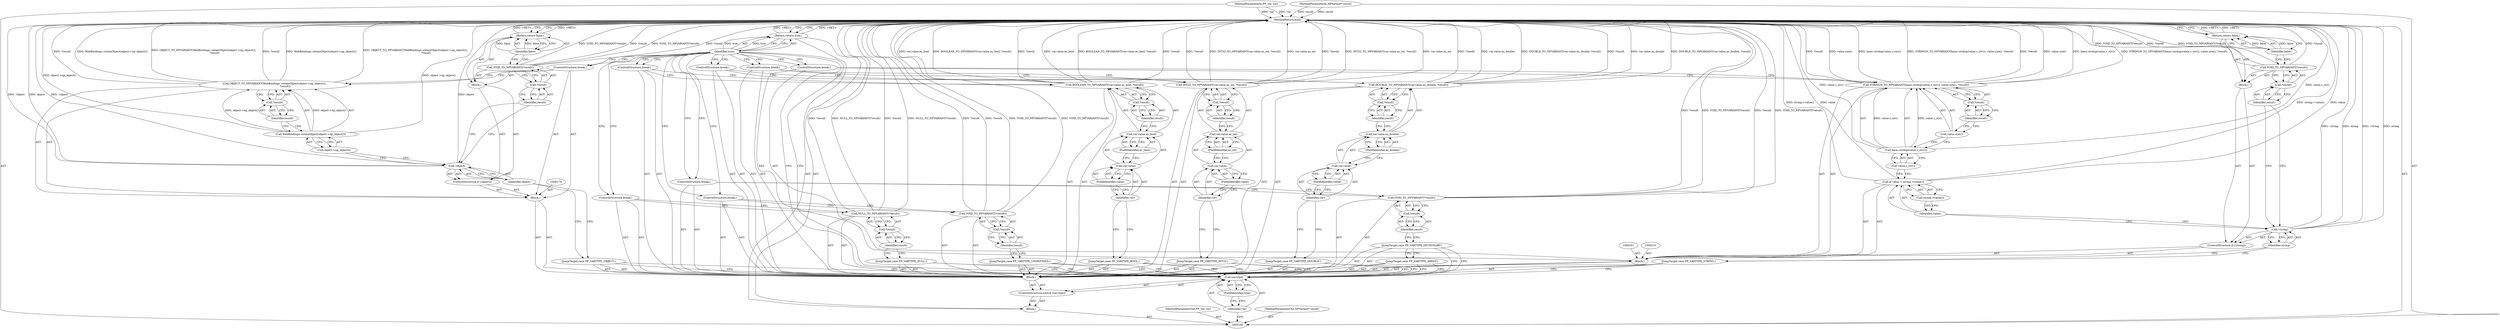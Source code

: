 digraph "1_Chrome_bf04ad0dae9f4f479f90fd2b38f634ffbaf434b4" {
"1000198" [label="(MethodReturn,bool)"];
"1000101" [label="(MethodParameterIn,PP_Var var)"];
"1000280" [label="(MethodParameterOut,PP_Var var)"];
"1000102" [label="(MethodParameterIn,NPVariant* result)"];
"1000281" [label="(MethodParameterOut,NPVariant* result)"];
"1000103" [label="(Block,)"];
"1000121" [label="(Call,var.value.as_bool)"];
"1000122" [label="(Call,var.value)"];
"1000123" [label="(Identifier,var)"];
"1000124" [label="(FieldIdentifier,value)"];
"1000125" [label="(FieldIdentifier,as_bool)"];
"1000126" [label="(Call,*result)"];
"1000127" [label="(Identifier,result)"];
"1000120" [label="(Call,BOOLEAN_TO_NPVARIANT(var.value.as_bool, *result))"];
"1000128" [label="(ControlStructure,break;)"];
"1000129" [label="(JumpTarget,case PP_VARTYPE_INT32:)"];
"1000131" [label="(Call,var.value.as_int)"];
"1000132" [label="(Call,var.value)"];
"1000133" [label="(Identifier,var)"];
"1000134" [label="(FieldIdentifier,value)"];
"1000135" [label="(FieldIdentifier,as_int)"];
"1000136" [label="(Call,*result)"];
"1000137" [label="(Identifier,result)"];
"1000130" [label="(Call,INT32_TO_NPVARIANT(var.value.as_int, *result))"];
"1000138" [label="(ControlStructure,break;)"];
"1000139" [label="(JumpTarget,case PP_VARTYPE_DOUBLE:)"];
"1000141" [label="(Call,var.value.as_double)"];
"1000142" [label="(Call,var.value)"];
"1000143" [label="(Identifier,var)"];
"1000144" [label="(FieldIdentifier,value)"];
"1000145" [label="(FieldIdentifier,as_double)"];
"1000146" [label="(Call,*result)"];
"1000147" [label="(Identifier,result)"];
"1000140" [label="(Call,DOUBLE_TO_NPVARIANT(var.value.as_double, *result))"];
"1000148" [label="(ControlStructure,break;)"];
"1000149" [label="(JumpTarget,case PP_VARTYPE_STRING:)"];
"1000105" [label="(Call,var.type)"];
"1000106" [label="(Identifier,var)"];
"1000107" [label="(FieldIdentifier,type)"];
"1000104" [label="(ControlStructure,switch (var.type))"];
"1000108" [label="(Block,)"];
"1000153" [label="(Call,!string)"];
"1000154" [label="(Identifier,string)"];
"1000155" [label="(Block,)"];
"1000152" [label="(ControlStructure,if (!string))"];
"1000157" [label="(Call,*result)"];
"1000158" [label="(Identifier,result)"];
"1000156" [label="(Call,VOID_TO_NPVARIANT(*result))"];
"1000160" [label="(Identifier,false)"];
"1000159" [label="(Return,return false;)"];
"1000162" [label="(Call,& value = string->value())"];
"1000163" [label="(Identifier,value)"];
"1000164" [label="(Call,string->value())"];
"1000150" [label="(Block,)"];
"1000166" [label="(Call,base::strdup(value.c_str()))"];
"1000167" [label="(Call,value.c_str())"];
"1000168" [label="(Call,value.size())"];
"1000165" [label="(Call,STRINGN_TO_NPVARIANT(base::strdup(value.c_str()), value.size(), *result))"];
"1000169" [label="(Call,*result)"];
"1000170" [label="(Identifier,result)"];
"1000171" [label="(ControlStructure,break;)"];
"1000172" [label="(JumpTarget,case PP_VARTYPE_OBJECT:)"];
"1000173" [label="(Block,)"];
"1000109" [label="(JumpTarget,case PP_VARTYPE_UNDEFINED:)"];
"1000176" [label="(Call,!object)"];
"1000177" [label="(Identifier,object)"];
"1000178" [label="(Block,)"];
"1000175" [label="(ControlStructure,if (!object))"];
"1000180" [label="(Call,*result)"];
"1000181" [label="(Identifier,result)"];
"1000179" [label="(Call,VOID_TO_NPVARIANT(*result))"];
"1000183" [label="(Identifier,false)"];
"1000182" [label="(Return,return false;)"];
"1000185" [label="(Call,WebBindings::retainObject(object->np_object()))"];
"1000186" [label="(Call,object->np_object())"];
"1000184" [label="(Call,OBJECT_TO_NPVARIANT(WebBindings::retainObject(object->np_object()),\n                          *result))"];
"1000187" [label="(Call,*result)"];
"1000188" [label="(Identifier,result)"];
"1000189" [label="(ControlStructure,break;)"];
"1000190" [label="(JumpTarget,case PP_VARTYPE_ARRAY:)"];
"1000191" [label="(JumpTarget,case PP_VARTYPE_DICTIONARY:)"];
"1000111" [label="(Call,*result)"];
"1000112" [label="(Identifier,result)"];
"1000110" [label="(Call,VOID_TO_NPVARIANT(*result))"];
"1000193" [label="(Call,*result)"];
"1000194" [label="(Identifier,result)"];
"1000192" [label="(Call,VOID_TO_NPVARIANT(*result))"];
"1000195" [label="(ControlStructure,break;)"];
"1000196" [label="(Return,return true;)"];
"1000197" [label="(Identifier,true)"];
"1000113" [label="(ControlStructure,break;)"];
"1000114" [label="(JumpTarget,case PP_VARTYPE_NULL:)"];
"1000116" [label="(Call,*result)"];
"1000117" [label="(Identifier,result)"];
"1000115" [label="(Call,NULL_TO_NPVARIANT(*result))"];
"1000118" [label="(ControlStructure,break;)"];
"1000119" [label="(JumpTarget,case PP_VARTYPE_BOOL:)"];
"1000198" -> "1000100"  [label="AST: "];
"1000198" -> "1000159"  [label="CFG: "];
"1000198" -> "1000182"  [label="CFG: "];
"1000198" -> "1000196"  [label="CFG: "];
"1000196" -> "1000198"  [label="DDG: <RET>"];
"1000184" -> "1000198"  [label="DDG: *result"];
"1000184" -> "1000198"  [label="DDG: WebBindings::retainObject(object->np_object())"];
"1000184" -> "1000198"  [label="DDG: OBJECT_TO_NPVARIANT(WebBindings::retainObject(object->np_object()),\n                          *result)"];
"1000165" -> "1000198"  [label="DDG: *result"];
"1000165" -> "1000198"  [label="DDG: value.size()"];
"1000165" -> "1000198"  [label="DDG: base::strdup(value.c_str())"];
"1000165" -> "1000198"  [label="DDG: STRINGN_TO_NPVARIANT(base::strdup(value.c_str()), value.size(), *result)"];
"1000156" -> "1000198"  [label="DDG: *result"];
"1000156" -> "1000198"  [label="DDG: VOID_TO_NPVARIANT(*result)"];
"1000179" -> "1000198"  [label="DDG: VOID_TO_NPVARIANT(*result)"];
"1000179" -> "1000198"  [label="DDG: *result"];
"1000140" -> "1000198"  [label="DDG: var.value.as_double"];
"1000140" -> "1000198"  [label="DDG: DOUBLE_TO_NPVARIANT(var.value.as_double, *result)"];
"1000140" -> "1000198"  [label="DDG: *result"];
"1000166" -> "1000198"  [label="DDG: value.c_str()"];
"1000176" -> "1000198"  [label="DDG: !object"];
"1000176" -> "1000198"  [label="DDG: object"];
"1000153" -> "1000198"  [label="DDG: !string"];
"1000153" -> "1000198"  [label="DDG: string"];
"1000102" -> "1000198"  [label="DDG: result"];
"1000130" -> "1000198"  [label="DDG: *result"];
"1000130" -> "1000198"  [label="DDG: INT32_TO_NPVARIANT(var.value.as_int, *result)"];
"1000130" -> "1000198"  [label="DDG: var.value.as_int"];
"1000162" -> "1000198"  [label="DDG: string->value()"];
"1000162" -> "1000198"  [label="DDG: value"];
"1000185" -> "1000198"  [label="DDG: object->np_object()"];
"1000120" -> "1000198"  [label="DDG: *result"];
"1000120" -> "1000198"  [label="DDG: var.value.as_bool"];
"1000120" -> "1000198"  [label="DDG: BOOLEAN_TO_NPVARIANT(var.value.as_bool, *result)"];
"1000115" -> "1000198"  [label="DDG: NULL_TO_NPVARIANT(*result)"];
"1000115" -> "1000198"  [label="DDG: *result"];
"1000192" -> "1000198"  [label="DDG: *result"];
"1000192" -> "1000198"  [label="DDG: VOID_TO_NPVARIANT(*result)"];
"1000101" -> "1000198"  [label="DDG: var"];
"1000110" -> "1000198"  [label="DDG: VOID_TO_NPVARIANT(*result)"];
"1000110" -> "1000198"  [label="DDG: *result"];
"1000159" -> "1000198"  [label="DDG: <RET>"];
"1000182" -> "1000198"  [label="DDG: <RET>"];
"1000101" -> "1000100"  [label="AST: "];
"1000101" -> "1000198"  [label="DDG: var"];
"1000280" -> "1000100"  [label="AST: "];
"1000102" -> "1000100"  [label="AST: "];
"1000102" -> "1000198"  [label="DDG: result"];
"1000281" -> "1000100"  [label="AST: "];
"1000103" -> "1000100"  [label="AST: "];
"1000104" -> "1000103"  [label="AST: "];
"1000196" -> "1000103"  [label="AST: "];
"1000121" -> "1000120"  [label="AST: "];
"1000121" -> "1000125"  [label="CFG: "];
"1000122" -> "1000121"  [label="AST: "];
"1000125" -> "1000121"  [label="AST: "];
"1000127" -> "1000121"  [label="CFG: "];
"1000122" -> "1000121"  [label="AST: "];
"1000122" -> "1000124"  [label="CFG: "];
"1000123" -> "1000122"  [label="AST: "];
"1000124" -> "1000122"  [label="AST: "];
"1000125" -> "1000122"  [label="CFG: "];
"1000123" -> "1000122"  [label="AST: "];
"1000123" -> "1000119"  [label="CFG: "];
"1000124" -> "1000123"  [label="CFG: "];
"1000124" -> "1000122"  [label="AST: "];
"1000124" -> "1000123"  [label="CFG: "];
"1000122" -> "1000124"  [label="CFG: "];
"1000125" -> "1000121"  [label="AST: "];
"1000125" -> "1000122"  [label="CFG: "];
"1000121" -> "1000125"  [label="CFG: "];
"1000126" -> "1000120"  [label="AST: "];
"1000126" -> "1000127"  [label="CFG: "];
"1000127" -> "1000126"  [label="AST: "];
"1000120" -> "1000126"  [label="CFG: "];
"1000127" -> "1000126"  [label="AST: "];
"1000127" -> "1000121"  [label="CFG: "];
"1000126" -> "1000127"  [label="CFG: "];
"1000120" -> "1000108"  [label="AST: "];
"1000120" -> "1000126"  [label="CFG: "];
"1000121" -> "1000120"  [label="AST: "];
"1000126" -> "1000120"  [label="AST: "];
"1000128" -> "1000120"  [label="CFG: "];
"1000120" -> "1000198"  [label="DDG: *result"];
"1000120" -> "1000198"  [label="DDG: var.value.as_bool"];
"1000120" -> "1000198"  [label="DDG: BOOLEAN_TO_NPVARIANT(var.value.as_bool, *result)"];
"1000128" -> "1000108"  [label="AST: "];
"1000128" -> "1000120"  [label="CFG: "];
"1000197" -> "1000128"  [label="CFG: "];
"1000129" -> "1000108"  [label="AST: "];
"1000129" -> "1000105"  [label="CFG: "];
"1000133" -> "1000129"  [label="CFG: "];
"1000131" -> "1000130"  [label="AST: "];
"1000131" -> "1000135"  [label="CFG: "];
"1000132" -> "1000131"  [label="AST: "];
"1000135" -> "1000131"  [label="AST: "];
"1000137" -> "1000131"  [label="CFG: "];
"1000132" -> "1000131"  [label="AST: "];
"1000132" -> "1000134"  [label="CFG: "];
"1000133" -> "1000132"  [label="AST: "];
"1000134" -> "1000132"  [label="AST: "];
"1000135" -> "1000132"  [label="CFG: "];
"1000133" -> "1000132"  [label="AST: "];
"1000133" -> "1000129"  [label="CFG: "];
"1000134" -> "1000133"  [label="CFG: "];
"1000134" -> "1000132"  [label="AST: "];
"1000134" -> "1000133"  [label="CFG: "];
"1000132" -> "1000134"  [label="CFG: "];
"1000135" -> "1000131"  [label="AST: "];
"1000135" -> "1000132"  [label="CFG: "];
"1000131" -> "1000135"  [label="CFG: "];
"1000136" -> "1000130"  [label="AST: "];
"1000136" -> "1000137"  [label="CFG: "];
"1000137" -> "1000136"  [label="AST: "];
"1000130" -> "1000136"  [label="CFG: "];
"1000137" -> "1000136"  [label="AST: "];
"1000137" -> "1000131"  [label="CFG: "];
"1000136" -> "1000137"  [label="CFG: "];
"1000130" -> "1000108"  [label="AST: "];
"1000130" -> "1000136"  [label="CFG: "];
"1000131" -> "1000130"  [label="AST: "];
"1000136" -> "1000130"  [label="AST: "];
"1000138" -> "1000130"  [label="CFG: "];
"1000130" -> "1000198"  [label="DDG: *result"];
"1000130" -> "1000198"  [label="DDG: INT32_TO_NPVARIANT(var.value.as_int, *result)"];
"1000130" -> "1000198"  [label="DDG: var.value.as_int"];
"1000138" -> "1000108"  [label="AST: "];
"1000138" -> "1000130"  [label="CFG: "];
"1000197" -> "1000138"  [label="CFG: "];
"1000139" -> "1000108"  [label="AST: "];
"1000139" -> "1000105"  [label="CFG: "];
"1000143" -> "1000139"  [label="CFG: "];
"1000141" -> "1000140"  [label="AST: "];
"1000141" -> "1000145"  [label="CFG: "];
"1000142" -> "1000141"  [label="AST: "];
"1000145" -> "1000141"  [label="AST: "];
"1000147" -> "1000141"  [label="CFG: "];
"1000142" -> "1000141"  [label="AST: "];
"1000142" -> "1000144"  [label="CFG: "];
"1000143" -> "1000142"  [label="AST: "];
"1000144" -> "1000142"  [label="AST: "];
"1000145" -> "1000142"  [label="CFG: "];
"1000143" -> "1000142"  [label="AST: "];
"1000143" -> "1000139"  [label="CFG: "];
"1000144" -> "1000143"  [label="CFG: "];
"1000144" -> "1000142"  [label="AST: "];
"1000144" -> "1000143"  [label="CFG: "];
"1000142" -> "1000144"  [label="CFG: "];
"1000145" -> "1000141"  [label="AST: "];
"1000145" -> "1000142"  [label="CFG: "];
"1000141" -> "1000145"  [label="CFG: "];
"1000146" -> "1000140"  [label="AST: "];
"1000146" -> "1000147"  [label="CFG: "];
"1000147" -> "1000146"  [label="AST: "];
"1000140" -> "1000146"  [label="CFG: "];
"1000147" -> "1000146"  [label="AST: "];
"1000147" -> "1000141"  [label="CFG: "];
"1000146" -> "1000147"  [label="CFG: "];
"1000140" -> "1000108"  [label="AST: "];
"1000140" -> "1000146"  [label="CFG: "];
"1000141" -> "1000140"  [label="AST: "];
"1000146" -> "1000140"  [label="AST: "];
"1000148" -> "1000140"  [label="CFG: "];
"1000140" -> "1000198"  [label="DDG: var.value.as_double"];
"1000140" -> "1000198"  [label="DDG: DOUBLE_TO_NPVARIANT(var.value.as_double, *result)"];
"1000140" -> "1000198"  [label="DDG: *result"];
"1000148" -> "1000108"  [label="AST: "];
"1000148" -> "1000140"  [label="CFG: "];
"1000197" -> "1000148"  [label="CFG: "];
"1000149" -> "1000108"  [label="AST: "];
"1000149" -> "1000105"  [label="CFG: "];
"1000154" -> "1000149"  [label="CFG: "];
"1000105" -> "1000104"  [label="AST: "];
"1000105" -> "1000107"  [label="CFG: "];
"1000106" -> "1000105"  [label="AST: "];
"1000107" -> "1000105"  [label="AST: "];
"1000109" -> "1000105"  [label="CFG: "];
"1000114" -> "1000105"  [label="CFG: "];
"1000119" -> "1000105"  [label="CFG: "];
"1000129" -> "1000105"  [label="CFG: "];
"1000139" -> "1000105"  [label="CFG: "];
"1000149" -> "1000105"  [label="CFG: "];
"1000172" -> "1000105"  [label="CFG: "];
"1000190" -> "1000105"  [label="CFG: "];
"1000191" -> "1000105"  [label="CFG: "];
"1000197" -> "1000105"  [label="CFG: "];
"1000106" -> "1000105"  [label="AST: "];
"1000106" -> "1000100"  [label="CFG: "];
"1000107" -> "1000106"  [label="CFG: "];
"1000107" -> "1000105"  [label="AST: "];
"1000107" -> "1000106"  [label="CFG: "];
"1000105" -> "1000107"  [label="CFG: "];
"1000104" -> "1000103"  [label="AST: "];
"1000105" -> "1000104"  [label="AST: "];
"1000108" -> "1000104"  [label="AST: "];
"1000108" -> "1000104"  [label="AST: "];
"1000109" -> "1000108"  [label="AST: "];
"1000110" -> "1000108"  [label="AST: "];
"1000113" -> "1000108"  [label="AST: "];
"1000114" -> "1000108"  [label="AST: "];
"1000115" -> "1000108"  [label="AST: "];
"1000118" -> "1000108"  [label="AST: "];
"1000119" -> "1000108"  [label="AST: "];
"1000120" -> "1000108"  [label="AST: "];
"1000128" -> "1000108"  [label="AST: "];
"1000129" -> "1000108"  [label="AST: "];
"1000130" -> "1000108"  [label="AST: "];
"1000138" -> "1000108"  [label="AST: "];
"1000139" -> "1000108"  [label="AST: "];
"1000140" -> "1000108"  [label="AST: "];
"1000148" -> "1000108"  [label="AST: "];
"1000149" -> "1000108"  [label="AST: "];
"1000150" -> "1000108"  [label="AST: "];
"1000172" -> "1000108"  [label="AST: "];
"1000173" -> "1000108"  [label="AST: "];
"1000190" -> "1000108"  [label="AST: "];
"1000191" -> "1000108"  [label="AST: "];
"1000192" -> "1000108"  [label="AST: "];
"1000195" -> "1000108"  [label="AST: "];
"1000153" -> "1000152"  [label="AST: "];
"1000153" -> "1000154"  [label="CFG: "];
"1000154" -> "1000153"  [label="AST: "];
"1000158" -> "1000153"  [label="CFG: "];
"1000163" -> "1000153"  [label="CFG: "];
"1000153" -> "1000198"  [label="DDG: !string"];
"1000153" -> "1000198"  [label="DDG: string"];
"1000154" -> "1000153"  [label="AST: "];
"1000154" -> "1000149"  [label="CFG: "];
"1000153" -> "1000154"  [label="CFG: "];
"1000155" -> "1000152"  [label="AST: "];
"1000156" -> "1000155"  [label="AST: "];
"1000159" -> "1000155"  [label="AST: "];
"1000152" -> "1000150"  [label="AST: "];
"1000153" -> "1000152"  [label="AST: "];
"1000155" -> "1000152"  [label="AST: "];
"1000157" -> "1000156"  [label="AST: "];
"1000157" -> "1000158"  [label="CFG: "];
"1000158" -> "1000157"  [label="AST: "];
"1000156" -> "1000157"  [label="CFG: "];
"1000158" -> "1000157"  [label="AST: "];
"1000158" -> "1000153"  [label="CFG: "];
"1000157" -> "1000158"  [label="CFG: "];
"1000156" -> "1000155"  [label="AST: "];
"1000156" -> "1000157"  [label="CFG: "];
"1000157" -> "1000156"  [label="AST: "];
"1000160" -> "1000156"  [label="CFG: "];
"1000156" -> "1000198"  [label="DDG: *result"];
"1000156" -> "1000198"  [label="DDG: VOID_TO_NPVARIANT(*result)"];
"1000160" -> "1000159"  [label="AST: "];
"1000160" -> "1000156"  [label="CFG: "];
"1000159" -> "1000160"  [label="CFG: "];
"1000160" -> "1000159"  [label="DDG: false"];
"1000159" -> "1000155"  [label="AST: "];
"1000159" -> "1000160"  [label="CFG: "];
"1000160" -> "1000159"  [label="AST: "];
"1000198" -> "1000159"  [label="CFG: "];
"1000159" -> "1000198"  [label="DDG: <RET>"];
"1000160" -> "1000159"  [label="DDG: false"];
"1000162" -> "1000150"  [label="AST: "];
"1000162" -> "1000164"  [label="CFG: "];
"1000163" -> "1000162"  [label="AST: "];
"1000164" -> "1000162"  [label="AST: "];
"1000167" -> "1000162"  [label="CFG: "];
"1000162" -> "1000198"  [label="DDG: string->value()"];
"1000162" -> "1000198"  [label="DDG: value"];
"1000163" -> "1000162"  [label="AST: "];
"1000163" -> "1000153"  [label="CFG: "];
"1000164" -> "1000163"  [label="CFG: "];
"1000164" -> "1000162"  [label="AST: "];
"1000164" -> "1000163"  [label="CFG: "];
"1000162" -> "1000164"  [label="CFG: "];
"1000150" -> "1000108"  [label="AST: "];
"1000151" -> "1000150"  [label="AST: "];
"1000152" -> "1000150"  [label="AST: "];
"1000161" -> "1000150"  [label="AST: "];
"1000162" -> "1000150"  [label="AST: "];
"1000165" -> "1000150"  [label="AST: "];
"1000171" -> "1000150"  [label="AST: "];
"1000166" -> "1000165"  [label="AST: "];
"1000166" -> "1000167"  [label="CFG: "];
"1000167" -> "1000166"  [label="AST: "];
"1000168" -> "1000166"  [label="CFG: "];
"1000166" -> "1000198"  [label="DDG: value.c_str()"];
"1000166" -> "1000165"  [label="DDG: value.c_str()"];
"1000167" -> "1000166"  [label="AST: "];
"1000167" -> "1000162"  [label="CFG: "];
"1000166" -> "1000167"  [label="CFG: "];
"1000168" -> "1000165"  [label="AST: "];
"1000168" -> "1000166"  [label="CFG: "];
"1000170" -> "1000168"  [label="CFG: "];
"1000165" -> "1000150"  [label="AST: "];
"1000165" -> "1000169"  [label="CFG: "];
"1000166" -> "1000165"  [label="AST: "];
"1000168" -> "1000165"  [label="AST: "];
"1000169" -> "1000165"  [label="AST: "];
"1000171" -> "1000165"  [label="CFG: "];
"1000165" -> "1000198"  [label="DDG: *result"];
"1000165" -> "1000198"  [label="DDG: value.size()"];
"1000165" -> "1000198"  [label="DDG: base::strdup(value.c_str())"];
"1000165" -> "1000198"  [label="DDG: STRINGN_TO_NPVARIANT(base::strdup(value.c_str()), value.size(), *result)"];
"1000166" -> "1000165"  [label="DDG: value.c_str()"];
"1000169" -> "1000165"  [label="AST: "];
"1000169" -> "1000170"  [label="CFG: "];
"1000170" -> "1000169"  [label="AST: "];
"1000165" -> "1000169"  [label="CFG: "];
"1000170" -> "1000169"  [label="AST: "];
"1000170" -> "1000168"  [label="CFG: "];
"1000169" -> "1000170"  [label="CFG: "];
"1000171" -> "1000150"  [label="AST: "];
"1000171" -> "1000165"  [label="CFG: "];
"1000197" -> "1000171"  [label="CFG: "];
"1000172" -> "1000108"  [label="AST: "];
"1000172" -> "1000105"  [label="CFG: "];
"1000177" -> "1000172"  [label="CFG: "];
"1000173" -> "1000108"  [label="AST: "];
"1000174" -> "1000173"  [label="AST: "];
"1000175" -> "1000173"  [label="AST: "];
"1000184" -> "1000173"  [label="AST: "];
"1000189" -> "1000173"  [label="AST: "];
"1000109" -> "1000108"  [label="AST: "];
"1000109" -> "1000105"  [label="CFG: "];
"1000112" -> "1000109"  [label="CFG: "];
"1000176" -> "1000175"  [label="AST: "];
"1000176" -> "1000177"  [label="CFG: "];
"1000177" -> "1000176"  [label="AST: "];
"1000181" -> "1000176"  [label="CFG: "];
"1000186" -> "1000176"  [label="CFG: "];
"1000176" -> "1000198"  [label="DDG: !object"];
"1000176" -> "1000198"  [label="DDG: object"];
"1000177" -> "1000176"  [label="AST: "];
"1000177" -> "1000172"  [label="CFG: "];
"1000176" -> "1000177"  [label="CFG: "];
"1000178" -> "1000175"  [label="AST: "];
"1000179" -> "1000178"  [label="AST: "];
"1000182" -> "1000178"  [label="AST: "];
"1000175" -> "1000173"  [label="AST: "];
"1000176" -> "1000175"  [label="AST: "];
"1000178" -> "1000175"  [label="AST: "];
"1000180" -> "1000179"  [label="AST: "];
"1000180" -> "1000181"  [label="CFG: "];
"1000181" -> "1000180"  [label="AST: "];
"1000179" -> "1000180"  [label="CFG: "];
"1000181" -> "1000180"  [label="AST: "];
"1000181" -> "1000176"  [label="CFG: "];
"1000180" -> "1000181"  [label="CFG: "];
"1000179" -> "1000178"  [label="AST: "];
"1000179" -> "1000180"  [label="CFG: "];
"1000180" -> "1000179"  [label="AST: "];
"1000183" -> "1000179"  [label="CFG: "];
"1000179" -> "1000198"  [label="DDG: VOID_TO_NPVARIANT(*result)"];
"1000179" -> "1000198"  [label="DDG: *result"];
"1000183" -> "1000182"  [label="AST: "];
"1000183" -> "1000179"  [label="CFG: "];
"1000182" -> "1000183"  [label="CFG: "];
"1000183" -> "1000182"  [label="DDG: false"];
"1000182" -> "1000178"  [label="AST: "];
"1000182" -> "1000183"  [label="CFG: "];
"1000183" -> "1000182"  [label="AST: "];
"1000198" -> "1000182"  [label="CFG: "];
"1000182" -> "1000198"  [label="DDG: <RET>"];
"1000183" -> "1000182"  [label="DDG: false"];
"1000185" -> "1000184"  [label="AST: "];
"1000185" -> "1000186"  [label="CFG: "];
"1000186" -> "1000185"  [label="AST: "];
"1000188" -> "1000185"  [label="CFG: "];
"1000185" -> "1000198"  [label="DDG: object->np_object()"];
"1000185" -> "1000184"  [label="DDG: object->np_object()"];
"1000186" -> "1000185"  [label="AST: "];
"1000186" -> "1000176"  [label="CFG: "];
"1000185" -> "1000186"  [label="CFG: "];
"1000184" -> "1000173"  [label="AST: "];
"1000184" -> "1000187"  [label="CFG: "];
"1000185" -> "1000184"  [label="AST: "];
"1000187" -> "1000184"  [label="AST: "];
"1000189" -> "1000184"  [label="CFG: "];
"1000184" -> "1000198"  [label="DDG: *result"];
"1000184" -> "1000198"  [label="DDG: WebBindings::retainObject(object->np_object())"];
"1000184" -> "1000198"  [label="DDG: OBJECT_TO_NPVARIANT(WebBindings::retainObject(object->np_object()),\n                          *result)"];
"1000185" -> "1000184"  [label="DDG: object->np_object()"];
"1000187" -> "1000184"  [label="AST: "];
"1000187" -> "1000188"  [label="CFG: "];
"1000188" -> "1000187"  [label="AST: "];
"1000184" -> "1000187"  [label="CFG: "];
"1000188" -> "1000187"  [label="AST: "];
"1000188" -> "1000185"  [label="CFG: "];
"1000187" -> "1000188"  [label="CFG: "];
"1000189" -> "1000173"  [label="AST: "];
"1000189" -> "1000184"  [label="CFG: "];
"1000197" -> "1000189"  [label="CFG: "];
"1000190" -> "1000108"  [label="AST: "];
"1000190" -> "1000105"  [label="CFG: "];
"1000191" -> "1000190"  [label="CFG: "];
"1000191" -> "1000108"  [label="AST: "];
"1000191" -> "1000105"  [label="CFG: "];
"1000191" -> "1000190"  [label="CFG: "];
"1000194" -> "1000191"  [label="CFG: "];
"1000111" -> "1000110"  [label="AST: "];
"1000111" -> "1000112"  [label="CFG: "];
"1000112" -> "1000111"  [label="AST: "];
"1000110" -> "1000111"  [label="CFG: "];
"1000112" -> "1000111"  [label="AST: "];
"1000112" -> "1000109"  [label="CFG: "];
"1000111" -> "1000112"  [label="CFG: "];
"1000110" -> "1000108"  [label="AST: "];
"1000110" -> "1000111"  [label="CFG: "];
"1000111" -> "1000110"  [label="AST: "];
"1000113" -> "1000110"  [label="CFG: "];
"1000110" -> "1000198"  [label="DDG: VOID_TO_NPVARIANT(*result)"];
"1000110" -> "1000198"  [label="DDG: *result"];
"1000193" -> "1000192"  [label="AST: "];
"1000193" -> "1000194"  [label="CFG: "];
"1000194" -> "1000193"  [label="AST: "];
"1000192" -> "1000193"  [label="CFG: "];
"1000194" -> "1000193"  [label="AST: "];
"1000194" -> "1000191"  [label="CFG: "];
"1000193" -> "1000194"  [label="CFG: "];
"1000192" -> "1000108"  [label="AST: "];
"1000192" -> "1000193"  [label="CFG: "];
"1000193" -> "1000192"  [label="AST: "];
"1000195" -> "1000192"  [label="CFG: "];
"1000192" -> "1000198"  [label="DDG: *result"];
"1000192" -> "1000198"  [label="DDG: VOID_TO_NPVARIANT(*result)"];
"1000195" -> "1000108"  [label="AST: "];
"1000195" -> "1000192"  [label="CFG: "];
"1000197" -> "1000195"  [label="CFG: "];
"1000196" -> "1000103"  [label="AST: "];
"1000196" -> "1000197"  [label="CFG: "];
"1000197" -> "1000196"  [label="AST: "];
"1000198" -> "1000196"  [label="CFG: "];
"1000196" -> "1000198"  [label="DDG: <RET>"];
"1000197" -> "1000196"  [label="DDG: true"];
"1000197" -> "1000196"  [label="AST: "];
"1000197" -> "1000105"  [label="CFG: "];
"1000197" -> "1000113"  [label="CFG: "];
"1000197" -> "1000118"  [label="CFG: "];
"1000197" -> "1000128"  [label="CFG: "];
"1000197" -> "1000138"  [label="CFG: "];
"1000197" -> "1000148"  [label="CFG: "];
"1000197" -> "1000171"  [label="CFG: "];
"1000197" -> "1000189"  [label="CFG: "];
"1000197" -> "1000195"  [label="CFG: "];
"1000196" -> "1000197"  [label="CFG: "];
"1000197" -> "1000196"  [label="DDG: true"];
"1000113" -> "1000108"  [label="AST: "];
"1000113" -> "1000110"  [label="CFG: "];
"1000197" -> "1000113"  [label="CFG: "];
"1000114" -> "1000108"  [label="AST: "];
"1000114" -> "1000105"  [label="CFG: "];
"1000117" -> "1000114"  [label="CFG: "];
"1000116" -> "1000115"  [label="AST: "];
"1000116" -> "1000117"  [label="CFG: "];
"1000117" -> "1000116"  [label="AST: "];
"1000115" -> "1000116"  [label="CFG: "];
"1000117" -> "1000116"  [label="AST: "];
"1000117" -> "1000114"  [label="CFG: "];
"1000116" -> "1000117"  [label="CFG: "];
"1000115" -> "1000108"  [label="AST: "];
"1000115" -> "1000116"  [label="CFG: "];
"1000116" -> "1000115"  [label="AST: "];
"1000118" -> "1000115"  [label="CFG: "];
"1000115" -> "1000198"  [label="DDG: NULL_TO_NPVARIANT(*result)"];
"1000115" -> "1000198"  [label="DDG: *result"];
"1000118" -> "1000108"  [label="AST: "];
"1000118" -> "1000115"  [label="CFG: "];
"1000197" -> "1000118"  [label="CFG: "];
"1000119" -> "1000108"  [label="AST: "];
"1000119" -> "1000105"  [label="CFG: "];
"1000123" -> "1000119"  [label="CFG: "];
}

